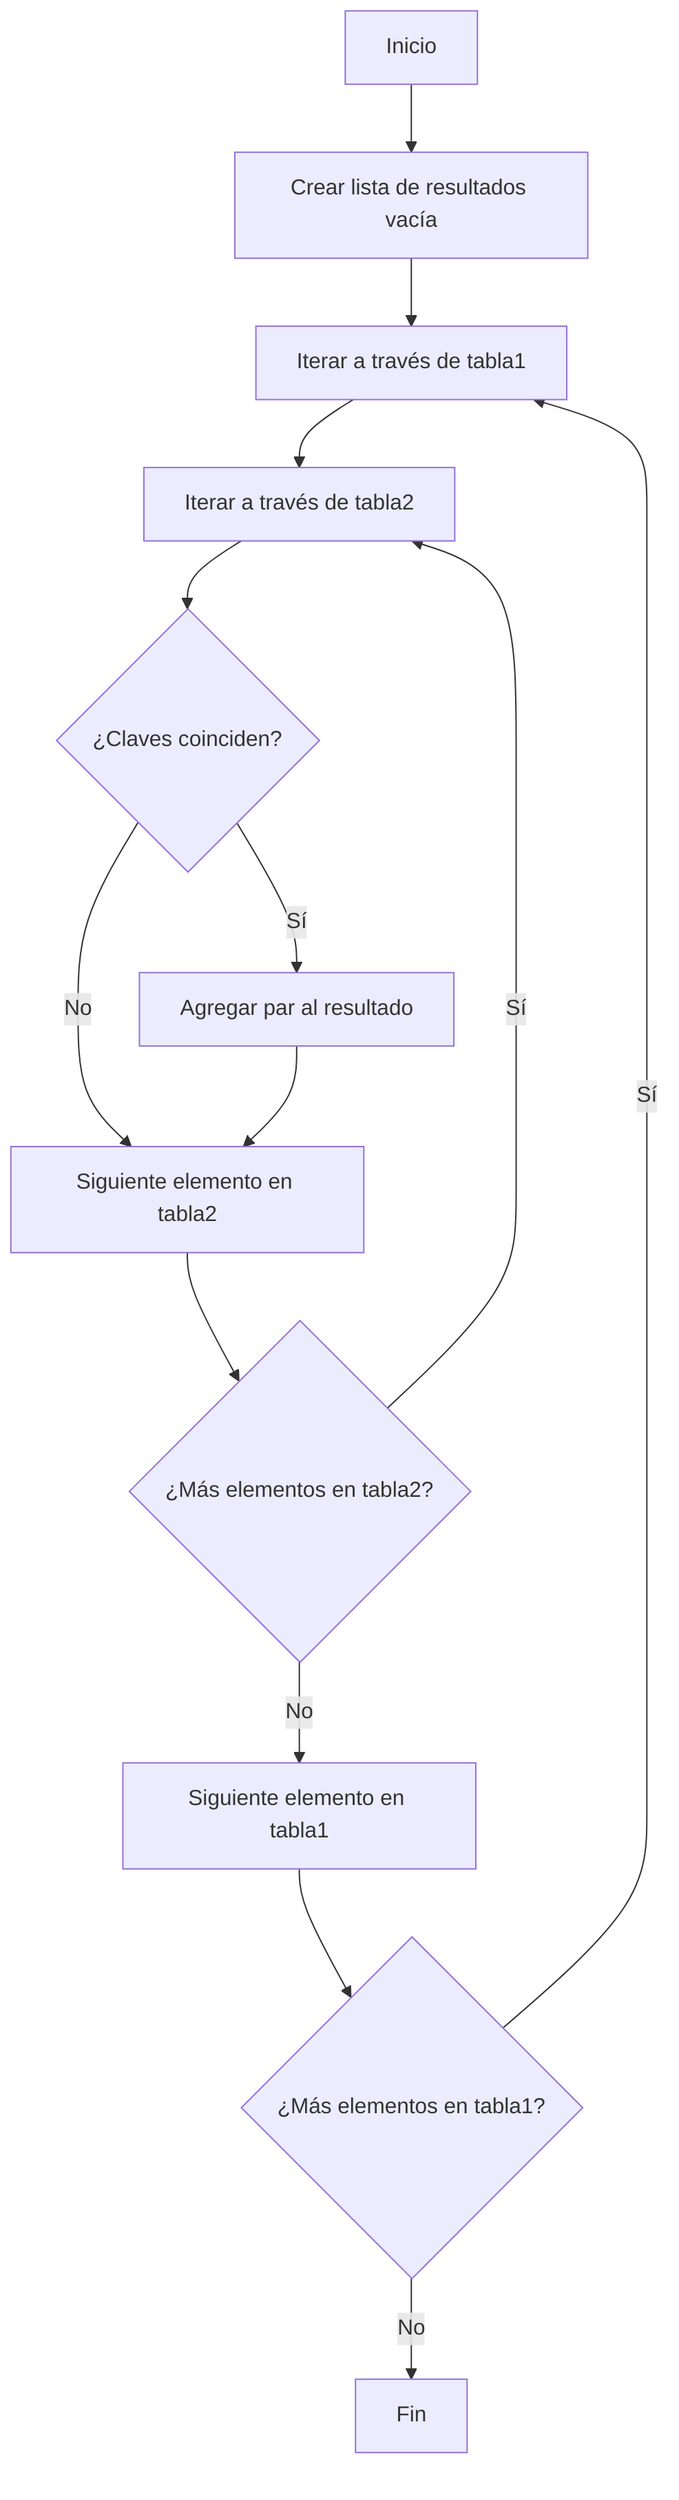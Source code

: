 graph TD
    A[Inicio] --> B[Crear lista de resultados vacía]
    B --> C[Iterar a través de tabla1]
    C --> D[Iterar a través de tabla2]
    D --> E{¿Claves coinciden?}
    E -->|Sí| F[Agregar par al resultado]
    E -->|No| G[Siguiente elemento en tabla2]
    F --> G
    G --> H{¿Más elementos en tabla2?}
    H -->|Sí| D
    H -->|No| I[Siguiente elemento en tabla1]
    I --> J{¿Más elementos en tabla1?}
    J -->|Sí| C
    J -->|No| K[Fin]